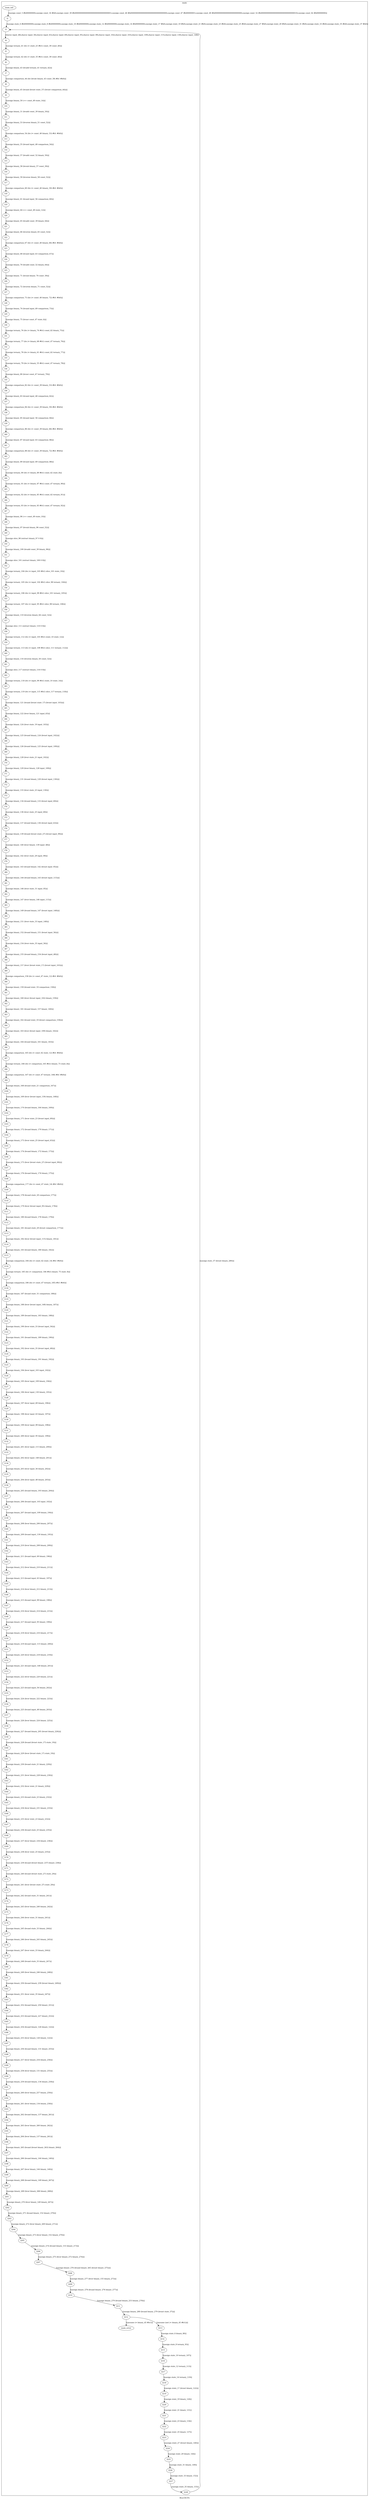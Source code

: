 digraph G {
label="Btor2XCFA";
subgraph cluster_0 {
label="main";
main_init[];
l1[];
l3[];
l4[];
l5[];
l6[];
l7[];
l8[];
l9[];
l10[];
l11[];
l12[];
l13[];
l14[];
l15[];
l16[];
l17[];
l18[];
l19[];
l20[];
l21[];
l22[];
l23[];
l24[];
l25[];
l26[];
l27[];
l28[];
l29[];
l30[];
l31[];
l32[];
l33[];
l34[];
l35[];
l36[];
l37[];
l38[];
l39[];
l40[];
l41[];
l42[];
l43[];
l44[];
l45[];
l46[];
l47[];
l48[];
l49[];
l50[];
l51[];
l52[];
l53[];
l54[];
l55[];
l56[];
l57[];
l58[];
l59[];
l60[];
l61[];
l62[];
l63[];
l64[];
l65[];
l66[];
l67[];
l68[];
l69[];
l70[];
l71[];
l72[];
l73[];
l74[];
l75[];
l76[];
l77[];
l78[];
l79[];
l80[];
l81[];
l82[];
l83[];
l84[];
l85[];
l86[];
l87[];
l88[];
l89[];
l90[];
l91[];
l92[];
l93[];
l94[];
l95[];
l96[];
l97[];
l98[];
l99[];
l100[];
l101[];
l102[];
l103[];
l104[];
l105[];
l106[];
l107[];
l108[];
l109[];
l110[];
l111[];
l112[];
l113[];
l114[];
l115[];
l116[];
l117[];
l118[];
l119[];
l120[];
l121[];
l122[];
l123[];
l124[];
l125[];
l126[];
l127[];
l128[];
l129[];
l130[];
l131[];
l132[];
l133[];
l134[];
l135[];
l136[];
l137[];
l138[];
l139[];
l140[];
l141[];
l142[];
l143[];
l144[];
l145[];
l146[];
l147[];
l148[];
l149[];
l150[];
l151[];
l152[];
l153[];
l154[];
l155[];
l156[];
l157[];
l158[];
l159[];
l160[];
l161[];
l162[];
l163[];
l164[];
l165[];
l166[];
l167[];
l168[];
l169[];
l170[];
l171[];
l172[];
l173[];
l174[];
l175[];
l176[];
l177[];
l178[];
l179[];
l180[];
l181[];
l182[];
l183[];
l184[];
l185[];
l186[];
l187[];
l188[];
l189[];
l190[];
l191[];
l192[];
l193[];
l194[];
l195[];
l196[];
l197[];
l198[];
l199[];
l200[];
l201[];
l202[];
l203[];
l204[];
l205[];
l206[];
l207[];
l208[];
l209[];
l210[];
l211[];
l212[];
main_error[];
l213[];
l214[];
l215[];
l216[];
l217[];
l218[];
l219[];
l220[];
l221[];
l222[];
l223[];
l224[];
l225[];
l226[];
l227[];
l228[];
main_init -> l1 [label="[(assign const_5 #b00000000),(assign const_16 #b0),(assign const_39 #b00000000000000000000000000000001),(assign const_40 #b00000000000000000000000000000000),(assign const_47 #b00000001),(assign const_49 #b000000000000000000000000),(assign const_52 #b00000000000000000000000000000010),(assign const_62 #b00000000)] "];
l3 -> l4 [label="[(havoc input_48),(havoc input_56),(havoc input_63),(havoc input_69),(havoc input_95),(havoc input_99),(havoc input_102),(havoc input_103),(havoc input_109),(havoc input_115),(havoc input_130),(havoc input_148)] "];
l4 -> l5 [label="[(assign ternary_41 (ite (= state_25 #b1) const_39 const_40))] "];
l5 -> l6 [label="[(assign ternary_42 (ite (= state_35 #b1) const_39 const_40))] "];
l6 -> l7 [label="[(assign binary_43 (bvadd ternary_41 ternary_42))] "];
l7 -> l8 [label="[(assign comparison_44 (ite (bvule binary_43 const_39) #b1 #b0))] "];
l8 -> l9 [label="[(assign binary_45 (bvand (bvnot state_37) (bvnot comparison_44)))] "];
l9 -> l10 [label="[(assign binary_50 (++ const_49 state_14))] "];
l10 -> l11 [label="[(assign binary_51 (bvadd const_39 binary_50))] "];
l11 -> l12 [label="[(assign binary_53 (bvsrem binary_51 const_52))] "];
l12 -> l13 [label="[(assign comparison_54 (ite (= const_40 binary_53) #b1 #b0))] "];
l13 -> l14 [label="[(assign binary_55 (bvand input_48 comparison_54))] "];
l14 -> l15 [label="[(assign binary_57 (bvadd const_52 binary_50))] "];
l15 -> l16 [label="[(assign binary_58 (bvsub binary_57 const_39))] "];
l16 -> l17 [label="[(assign binary_59 (bvsrem binary_58 const_52))] "];
l17 -> l18 [label="[(assign comparison_60 (ite (= const_40 binary_59) #b1 #b0))] "];
l18 -> l19 [label="[(assign binary_61 (bvand input_56 comparison_60))] "];
l19 -> l20 [label="[(assign binary_64 (++ const_49 state_12))] "];
l20 -> l21 [label="[(assign binary_65 (bvadd const_39 binary_64))] "];
l21 -> l22 [label="[(assign binary_66 (bvsrem binary_65 const_52))] "];
l22 -> l23 [label="[(assign comparison_67 (ite (= const_40 binary_66) #b1 #b0))] "];
l23 -> l24 [label="[(assign binary_68 (bvand input_63 comparison_67))] "];
l24 -> l25 [label="[(assign binary_70 (bvadd const_52 binary_64))] "];
l25 -> l26 [label="[(assign binary_71 (bvsub binary_70 const_39))] "];
l26 -> l27 [label="[(assign binary_72 (bvsrem binary_71 const_52))] "];
l27 -> l28 [label="[(assign comparison_73 (ite (= const_40 binary_72) #b1 #b0))] "];
l28 -> l29 [label="[(assign binary_74 (bvand input_69 comparison_73))] "];
l29 -> l30 [label="[(assign binary_75 (bvxor const_47 state_6))] "];
l30 -> l31 [label="[(assign ternary_76 (ite (= binary_74 #b1) const_62 binary_75))] "];
l31 -> l32 [label="[(assign ternary_77 (ite (= binary_68 #b1) const_47 ternary_76))] "];
l32 -> l33 [label="[(assign ternary_78 (ite (= binary_61 #b1) const_62 ternary_77))] "];
l33 -> l34 [label="[(assign ternary_79 (ite (= binary_55 #b1) const_47 ternary_78))] "];
l34 -> l35 [label="[(assign binary_80 (bvxor const_47 ternary_79))] "];
l35 -> l36 [label="[(assign comparison_82 (ite (= const_39 binary_53) #b1 #b0))] "];
l36 -> l37 [label="[(assign binary_83 (bvand input_48 comparison_82))] "];
l37 -> l38 [label="[(assign comparison_84 (ite (= const_39 binary_59) #b1 #b0))] "];
l38 -> l39 [label="[(assign binary_85 (bvand input_56 comparison_84))] "];
l39 -> l40 [label="[(assign comparison_86 (ite (= const_39 binary_66) #b1 #b0))] "];
l40 -> l41 [label="[(assign binary_87 (bvand input_63 comparison_86))] "];
l41 -> l42 [label="[(assign comparison_88 (ite (= const_39 binary_72) #b1 #b0))] "];
l42 -> l43 [label="[(assign binary_89 (bvand input_69 comparison_88))] "];
l43 -> l44 [label="[(assign ternary_90 (ite (= binary_89 #b1) const_62 state_8))] "];
l44 -> l45 [label="[(assign ternary_91 (ite (= binary_87 #b1) const_47 ternary_90))] "];
l45 -> l46 [label="[(assign ternary_92 (ite (= binary_85 #b1) const_62 ternary_91))] "];
l46 -> l47 [label="[(assign ternary_93 (ite (= binary_83 #b1) const_47 ternary_92))] "];
l47 -> l48 [label="[(assign binary_96 (++ const_49 state_10))] "];
l48 -> l49 [label="[(assign binary_97 (bvsub binary_96 const_52))] "];
l49 -> l50 [label="[(assign slice_98 (extract binary_97 0 8))] "];
l50 -> l51 [label="[(assign binary_100 (bvadd const_39 binary_96))] "];
l51 -> l52 [label="[(assign slice_101 (extract binary_100 0 8))] "];
l52 -> l53 [label="[(assign ternary_104 (ite (= input_103 #b1) slice_101 state_10))] "];
l53 -> l54 [label="[(assign ternary_105 (ite (= input_102 #b1) slice_98 ternary_104))] "];
l54 -> l55 [label="[(assign ternary_106 (ite (= input_99 #b1) slice_101 ternary_105))] "];
l55 -> l56 [label="[(assign ternary_107 (ite (= input_95 #b1) slice_98 ternary_106))] "];
l56 -> l57 [label="[(assign binary_110 (bvsrem binary_64 const_52))] "];
l57 -> l58 [label="[(assign slice_111 (extract binary_110 0 8))] "];
l58 -> l59 [label="[(assign ternary_112 (ite (= input_103 #b1) state_10 state_12))] "];
l59 -> l60 [label="[(assign ternary_113 (ite (= input_109 #b1) slice_111 ternary_112))] "];
l60 -> l61 [label="[(assign binary_116 (bvsrem binary_50 const_52))] "];
l61 -> l62 [label="[(assign slice_117 (extract binary_116 0 8))] "];
l62 -> l63 [label="[(assign ternary_118 (ite (= input_99 #b1) state_10 state_14))] "];
l63 -> l64 [label="[(assign ternary_119 (ite (= input_115 #b1) slice_117 ternary_118))] "];
l64 -> l65 [label="[(assign binary_121 (bvand (bvnot state_17) (bvnot input_103)))] "];
l65 -> l66 [label="[(assign binary_122 (bvor binary_121 input_63))] "];
l66 -> l67 [label="[(assign binary_124 (bvor state_19 input_103))] "];
l67 -> l68 [label="[(assign binary_125 (bvand binary_124 (bvnot input_102)))] "];
l68 -> l69 [label="[(assign binary_126 (bvand binary_125 (bvnot input_109)))] "];
l69 -> l70 [label="[(assign binary_128 (bvor state_21 input_102))] "];
l70 -> l71 [label="[(assign binary_129 (bvor binary_128 input_109))] "];
l71 -> l72 [label="[(assign binary_131 (bvand binary_129 (bvnot input_130)))] "];
l72 -> l73 [label="[(assign binary_133 (bvor state_23 input_130))] "];
l73 -> l74 [label="[(assign binary_134 (bvand binary_133 (bvnot input_69)))] "];
l74 -> l75 [label="[(assign binary_136 (bvor state_25 input_69))] "];
l75 -> l76 [label="[(assign binary_137 (bvand binary_136 (bvnot input_63)))] "];
l76 -> l77 [label="[(assign binary_139 (bvand (bvnot state_27) (bvnot input_99)))] "];
l77 -> l78 [label="[(assign binary_140 (bvor binary_139 input_48))] "];
l78 -> l79 [label="[(assign binary_142 (bvor state_29 input_99))] "];
l79 -> l80 [label="[(assign binary_143 (bvand binary_142 (bvnot input_95)))] "];
l80 -> l81 [label="[(assign binary_144 (bvand binary_143 (bvnot input_115)))] "];
l81 -> l82 [label="[(assign binary_146 (bvor state_31 input_95))] "];
l82 -> l83 [label="[(assign binary_147 (bvor binary_146 input_115))] "];
l83 -> l84 [label="[(assign binary_149 (bvand binary_147 (bvnot input_148)))] "];
l84 -> l85 [label="[(assign binary_151 (bvor state_33 input_148))] "];
l85 -> l86 [label="[(assign binary_152 (bvand binary_151 (bvnot input_56)))] "];
l86 -> l87 [label="[(assign binary_154 (bvor state_35 input_56))] "];
l87 -> l88 [label="[(assign binary_155 (bvand binary_154 (bvnot input_48)))] "];
l88 -> l89 [label="[(assign binary_157 (bvor (bvnot state_17) (bvnot input_103)))] "];
l89 -> l90 [label="[(assign comparison_158 (ite (= const_47 state_12) #b1 #b0))] "];
l90 -> l91 [label="[(assign binary_159 (bvand state_19 comparison_158))] "];
l91 -> l92 [label="[(assign binary_160 (bvor (bvnot input_102) binary_159))] "];
l92 -> l93 [label="[(assign binary_161 (bvand binary_157 binary_160))] "];
l93 -> l94 [label="[(assign binary_162 (bvand state_19 (bvnot comparison_158)))] "];
l94 -> l95 [label="[(assign binary_163 (bvor (bvnot input_109) binary_162))] "];
l95 -> l96 [label="[(assign binary_164 (bvand binary_161 binary_163))] "];
l96 -> l97 [label="[(assign comparison_165 (ite (= const_62 state_12) #b1 #b0))] "];
l97 -> l98 [label="[(assign ternary_166 (ite (= comparison_165 #b1) binary_75 state_8))] "];
l98 -> l99 [label="[(assign comparison_167 (ite (= const_47 ternary_166) #b1 #b0))] "];
l99 -> l100 [label="[(assign binary_168 (bvand state_21 comparison_167))] "];
l100 -> l101 [label="[(assign binary_169 (bvor (bvnot input_130) binary_168))] "];
l101 -> l102 [label="[(assign binary_170 (bvand binary_164 binary_169))] "];
l102 -> l103 [label="[(assign binary_171 (bvor state_23 (bvnot input_69)))] "];
l103 -> l104 [label="[(assign binary_172 (bvand binary_170 binary_171))] "];
l104 -> l105 [label="[(assign binary_173 (bvor state_25 (bvnot input_63)))] "];
l105 -> l106 [label="[(assign binary_174 (bvand binary_172 binary_173))] "];
l106 -> l107 [label="[(assign binary_175 (bvor (bvnot state_27) (bvnot input_99)))] "];
l107 -> l108 [label="[(assign binary_176 (bvand binary_174 binary_175))] "];
l108 -> l109 [label="[(assign comparison_177 (ite (= const_47 state_14) #b1 #b0))] "];
l109 -> l110 [label="[(assign binary_178 (bvand state_29 comparison_177))] "];
l110 -> l111 [label="[(assign binary_179 (bvor (bvnot input_95) binary_178))] "];
l111 -> l112 [label="[(assign binary_180 (bvand binary_176 binary_179))] "];
l112 -> l113 [label="[(assign binary_181 (bvand state_29 (bvnot comparison_177)))] "];
l113 -> l114 [label="[(assign binary_182 (bvor (bvnot input_115) binary_181))] "];
l114 -> l115 [label="[(assign binary_183 (bvand binary_180 binary_182))] "];
l115 -> l116 [label="[(assign comparison_184 (ite (= const_62 state_14) #b1 #b0))] "];
l116 -> l117 [label="[(assign ternary_185 (ite (= comparison_184 #b1) binary_75 state_8))] "];
l117 -> l118 [label="[(assign comparison_186 (ite (= const_47 ternary_185) #b1 #b0))] "];
l118 -> l119 [label="[(assign binary_187 (bvand state_31 comparison_186))] "];
l119 -> l120 [label="[(assign binary_188 (bvor (bvnot input_148) binary_187))] "];
l120 -> l121 [label="[(assign binary_189 (bvand binary_183 binary_188))] "];
l121 -> l122 [label="[(assign binary_190 (bvor state_33 (bvnot input_56)))] "];
l122 -> l123 [label="[(assign binary_191 (bvand binary_189 binary_190))] "];
l123 -> l124 [label="[(assign binary_192 (bvor state_35 (bvnot input_48)))] "];
l124 -> l125 [label="[(assign binary_193 (bvand binary_191 binary_192))] "];
l125 -> l126 [label="[(assign binary_194 (bvor input_103 input_102))] "];
l126 -> l127 [label="[(assign binary_195 (bvor input_109 binary_194))] "];
l127 -> l128 [label="[(assign binary_196 (bvor input_130 binary_195))] "];
l128 -> l129 [label="[(assign binary_197 (bvor input_69 binary_196))] "];
l129 -> l130 [label="[(assign binary_198 (bvor input_63 binary_197))] "];
l130 -> l131 [label="[(assign binary_199 (bvor input_99 binary_198))] "];
l131 -> l132 [label="[(assign binary_200 (bvor input_95 binary_199))] "];
l132 -> l133 [label="[(assign binary_201 (bvor input_115 binary_200))] "];
l133 -> l134 [label="[(assign binary_202 (bvor input_148 binary_201))] "];
l134 -> l135 [label="[(assign binary_203 (bvor input_56 binary_202))] "];
l135 -> l136 [label="[(assign binary_204 (bvor input_48 binary_203))] "];
l136 -> l137 [label="[(assign binary_205 (bvand binary_193 binary_204))] "];
l137 -> l138 [label="[(assign binary_206 (bvand input_103 input_102))] "];
l138 -> l139 [label="[(assign binary_207 (bvand input_109 binary_194))] "];
l139 -> l140 [label="[(assign binary_208 (bvor binary_206 binary_207))] "];
l140 -> l141 [label="[(assign binary_209 (bvand input_130 binary_195))] "];
l141 -> l142 [label="[(assign binary_210 (bvor binary_208 binary_209))] "];
l142 -> l143 [label="[(assign binary_211 (bvand input_69 binary_196))] "];
l143 -> l144 [label="[(assign binary_212 (bvor binary_210 binary_211))] "];
l144 -> l145 [label="[(assign binary_213 (bvand input_63 binary_197))] "];
l145 -> l146 [label="[(assign binary_214 (bvor binary_212 binary_213))] "];
l146 -> l147 [label="[(assign binary_215 (bvand input_99 binary_198))] "];
l147 -> l148 [label="[(assign binary_216 (bvor binary_214 binary_215))] "];
l148 -> l149 [label="[(assign binary_217 (bvand input_95 binary_199))] "];
l149 -> l150 [label="[(assign binary_218 (bvor binary_216 binary_217))] "];
l150 -> l151 [label="[(assign binary_219 (bvand input_115 binary_200))] "];
l151 -> l152 [label="[(assign binary_220 (bvor binary_218 binary_219))] "];
l152 -> l153 [label="[(assign binary_221 (bvand input_148 binary_201))] "];
l153 -> l154 [label="[(assign binary_222 (bvor binary_220 binary_221))] "];
l154 -> l155 [label="[(assign binary_223 (bvand input_56 binary_202))] "];
l155 -> l156 [label="[(assign binary_224 (bvor binary_222 binary_223))] "];
l156 -> l157 [label="[(assign binary_225 (bvand input_48 binary_203))] "];
l157 -> l158 [label="[(assign binary_226 (bvor binary_224 binary_225))] "];
l158 -> l159 [label="[(assign binary_227 (bvand binary_205 (bvnot binary_226)))] "];
l159 -> l160 [label="[(assign binary_228 (bvand (bvnot state_17) state_19))] "];
l160 -> l161 [label="[(assign binary_229 (bvor (bvnot state_17) state_19))] "];
l161 -> l162 [label="[(assign binary_230 (bvand state_21 binary_229))] "];
l162 -> l163 [label="[(assign binary_231 (bvor binary_228 binary_230))] "];
l163 -> l164 [label="[(assign binary_232 (bvor state_21 binary_229))] "];
l164 -> l165 [label="[(assign binary_233 (bvand state_23 binary_232))] "];
l165 -> l166 [label="[(assign binary_234 (bvor binary_231 binary_233))] "];
l166 -> l167 [label="[(assign binary_235 (bvor state_23 binary_232))] "];
l167 -> l168 [label="[(assign binary_236 (bvand state_25 binary_235))] "];
l168 -> l169 [label="[(assign binary_237 (bvor binary_234 binary_236))] "];
l169 -> l170 [label="[(assign binary_238 (bvor state_25 binary_235))] "];
l170 -> l171 [label="[(assign binary_239 (bvand (bvnot binary_237) binary_238))] "];
l171 -> l172 [label="[(assign binary_240 (bvand (bvnot state_27) state_29))] "];
l172 -> l173 [label="[(assign binary_241 (bvor (bvnot state_27) state_29))] "];
l173 -> l174 [label="[(assign binary_242 (bvand state_31 binary_241))] "];
l174 -> l175 [label="[(assign binary_243 (bvor binary_240 binary_242))] "];
l175 -> l176 [label="[(assign binary_244 (bvor state_31 binary_241))] "];
l176 -> l177 [label="[(assign binary_245 (bvand state_33 binary_244))] "];
l177 -> l178 [label="[(assign binary_246 (bvor binary_243 binary_245))] "];
l178 -> l179 [label="[(assign binary_247 (bvor state_33 binary_244))] "];
l179 -> l180 [label="[(assign binary_248 (bvand state_35 binary_247))] "];
l180 -> l181 [label="[(assign binary_249 (bvor binary_246 binary_248))] "];
l181 -> l182 [label="[(assign binary_250 (bvand binary_239 (bvnot binary_249)))] "];
l182 -> l183 [label="[(assign binary_251 (bvor state_35 binary_247))] "];
l183 -> l184 [label="[(assign binary_252 (bvand binary_250 binary_251))] "];
l184 -> l185 [label="[(assign binary_253 (bvand binary_227 binary_252))] "];
l185 -> l186 [label="[(assign binary_254 (bvand binary_126 binary_122))] "];
l186 -> l187 [label="[(assign binary_255 (bvor binary_126 binary_122))] "];
l187 -> l188 [label="[(assign binary_256 (bvand binary_131 binary_255))] "];
l188 -> l189 [label="[(assign binary_257 (bvor binary_254 binary_256))] "];
l189 -> l190 [label="[(assign binary_258 (bvor binary_131 binary_255))] "];
l190 -> l191 [label="[(assign binary_259 (bvand binary_134 binary_258))] "];
l191 -> l192 [label="[(assign binary_260 (bvor binary_257 binary_259))] "];
l192 -> l193 [label="[(assign binary_261 (bvor binary_134 binary_258))] "];
l193 -> l194 [label="[(assign binary_262 (bvand binary_137 binary_261))] "];
l194 -> l195 [label="[(assign binary_263 (bvor binary_260 binary_262))] "];
l195 -> l196 [label="[(assign binary_264 (bvor binary_137 binary_261))] "];
l196 -> l197 [label="[(assign binary_265 (bvand (bvnot binary_263) binary_264))] "];
l197 -> l198 [label="[(assign binary_266 (bvand binary_144 binary_140))] "];
l198 -> l199 [label="[(assign binary_267 (bvor binary_144 binary_140))] "];
l199 -> l200 [label="[(assign binary_268 (bvand binary_149 binary_267))] "];
l200 -> l201 [label="[(assign binary_269 (bvor binary_266 binary_268))] "];
l201 -> l202 [label="[(assign binary_270 (bvor binary_149 binary_267))] "];
l202 -> l203 [label="[(assign binary_271 (bvand binary_152 binary_270))] "];
l203 -> l204 [label="[(assign binary_272 (bvor binary_269 binary_271))] "];
l204 -> l205 [label="[(assign binary_273 (bvor binary_152 binary_270))] "];
l205 -> l206 [label="[(assign binary_274 (bvand binary_155 binary_273))] "];
l206 -> l207 [label="[(assign binary_275 (bvor binary_272 binary_274))] "];
l207 -> l208 [label="[(assign binary_276 (bvand binary_265 (bvnot binary_275)))] "];
l208 -> l209 [label="[(assign binary_277 (bvor binary_155 binary_273))] "];
l209 -> l210 [label="[(assign binary_278 (bvand binary_276 binary_277))] "];
l210 -> l211 [label="[(assign binary_279 (bvand binary_253 binary_278))] "];
l211 -> l212 [label="[(assign binary_280 (bvand binary_279 (bvnot state_37)))] "];
l212 -> main_error [label="[(assume (= binary_45 #b1))] "];
l212 -> l213 [label="[(assume (not (= binary_45 #b1)))] "];
l213 -> l214 [label="[(assign state_6 binary_80)] "];
l214 -> l215 [label="[(assign state_8 ternary_93)] "];
l215 -> l216 [label="[(assign state_10 ternary_107)] "];
l216 -> l217 [label="[(assign state_12 ternary_113)] "];
l217 -> l218 [label="[(assign state_14 ternary_119)] "];
l218 -> l219 [label="[(assign state_17 (bvnot binary_122))] "];
l219 -> l220 [label="[(assign state_19 binary_126)] "];
l220 -> l221 [label="[(assign state_21 binary_131)] "];
l221 -> l222 [label="[(assign state_23 binary_134)] "];
l222 -> l223 [label="[(assign state_25 binary_137)] "];
l223 -> l224 [label="[(assign state_27 (bvnot binary_140))] "];
l224 -> l225 [label="[(assign state_29 binary_144)] "];
l225 -> l226 [label="[(assign state_31 binary_149)] "];
l226 -> l227 [label="[(assign state_33 binary_152)] "];
l227 -> l228 [label="[(assign state_35 binary_155)] "];
l228 -> l3 [label="[(assign state_37 (bvnot binary_280))] "];
l1 -> l3 [label="[(assign state_6 #b00000000),(assign state_8 #b00000000),(assign state_10 #b00000000),(assign state_12 #b00000000),(assign state_14 #b00000000),(assign state_17 #b0),(assign state_19 #b0),(assign state_21 #b0),(assign state_23 #b0),(assign state_25 #b0),(assign state_27 #b0),(assign state_29 #b0),(assign state_31 #b0),(assign state_33 #b0),(assign state_35 #b0),(assign state_37 #b0)] "];

}
}
